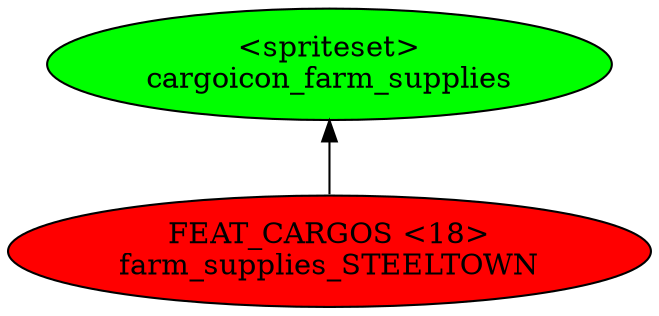 digraph {
rankdir="BT"
cargoicon_farm_supplies [fillcolor=green style="filled" label="<spriteset>\ncargoicon_farm_supplies"]
farm_supplies_STEELTOWN [fillcolor=red style="filled" label="FEAT_CARGOS <18>\nfarm_supplies_STEELTOWN"]
farm_supplies_STEELTOWN->cargoicon_farm_supplies
}
